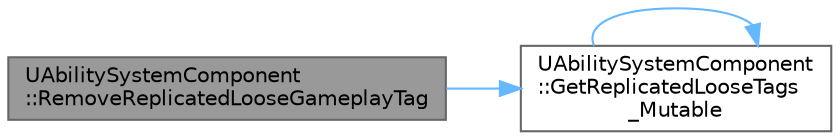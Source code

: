digraph "UAbilitySystemComponent::RemoveReplicatedLooseGameplayTag"
{
 // INTERACTIVE_SVG=YES
 // LATEX_PDF_SIZE
  bgcolor="transparent";
  edge [fontname=Helvetica,fontsize=10,labelfontname=Helvetica,labelfontsize=10];
  node [fontname=Helvetica,fontsize=10,shape=box,height=0.2,width=0.4];
  rankdir="LR";
  Node1 [id="Node000001",label="UAbilitySystemComponent\l::RemoveReplicatedLooseGameplayTag",height=0.2,width=0.4,color="gray40", fillcolor="grey60", style="filled", fontcolor="black",tooltip=" "];
  Node1 -> Node2 [id="edge1_Node000001_Node000002",color="steelblue1",style="solid",tooltip=" "];
  Node2 [id="Node000002",label="UAbilitySystemComponent\l::GetReplicatedLooseTags\l_Mutable",height=0.2,width=0.4,color="grey40", fillcolor="white", style="filled",URL="$d4/d2d/classUAbilitySystemComponent.html#af70832ca438b3e6ccd69b9ea1bfc8945",tooltip=" "];
  Node2 -> Node2 [id="edge2_Node000002_Node000002",color="steelblue1",style="solid",tooltip=" "];
}
